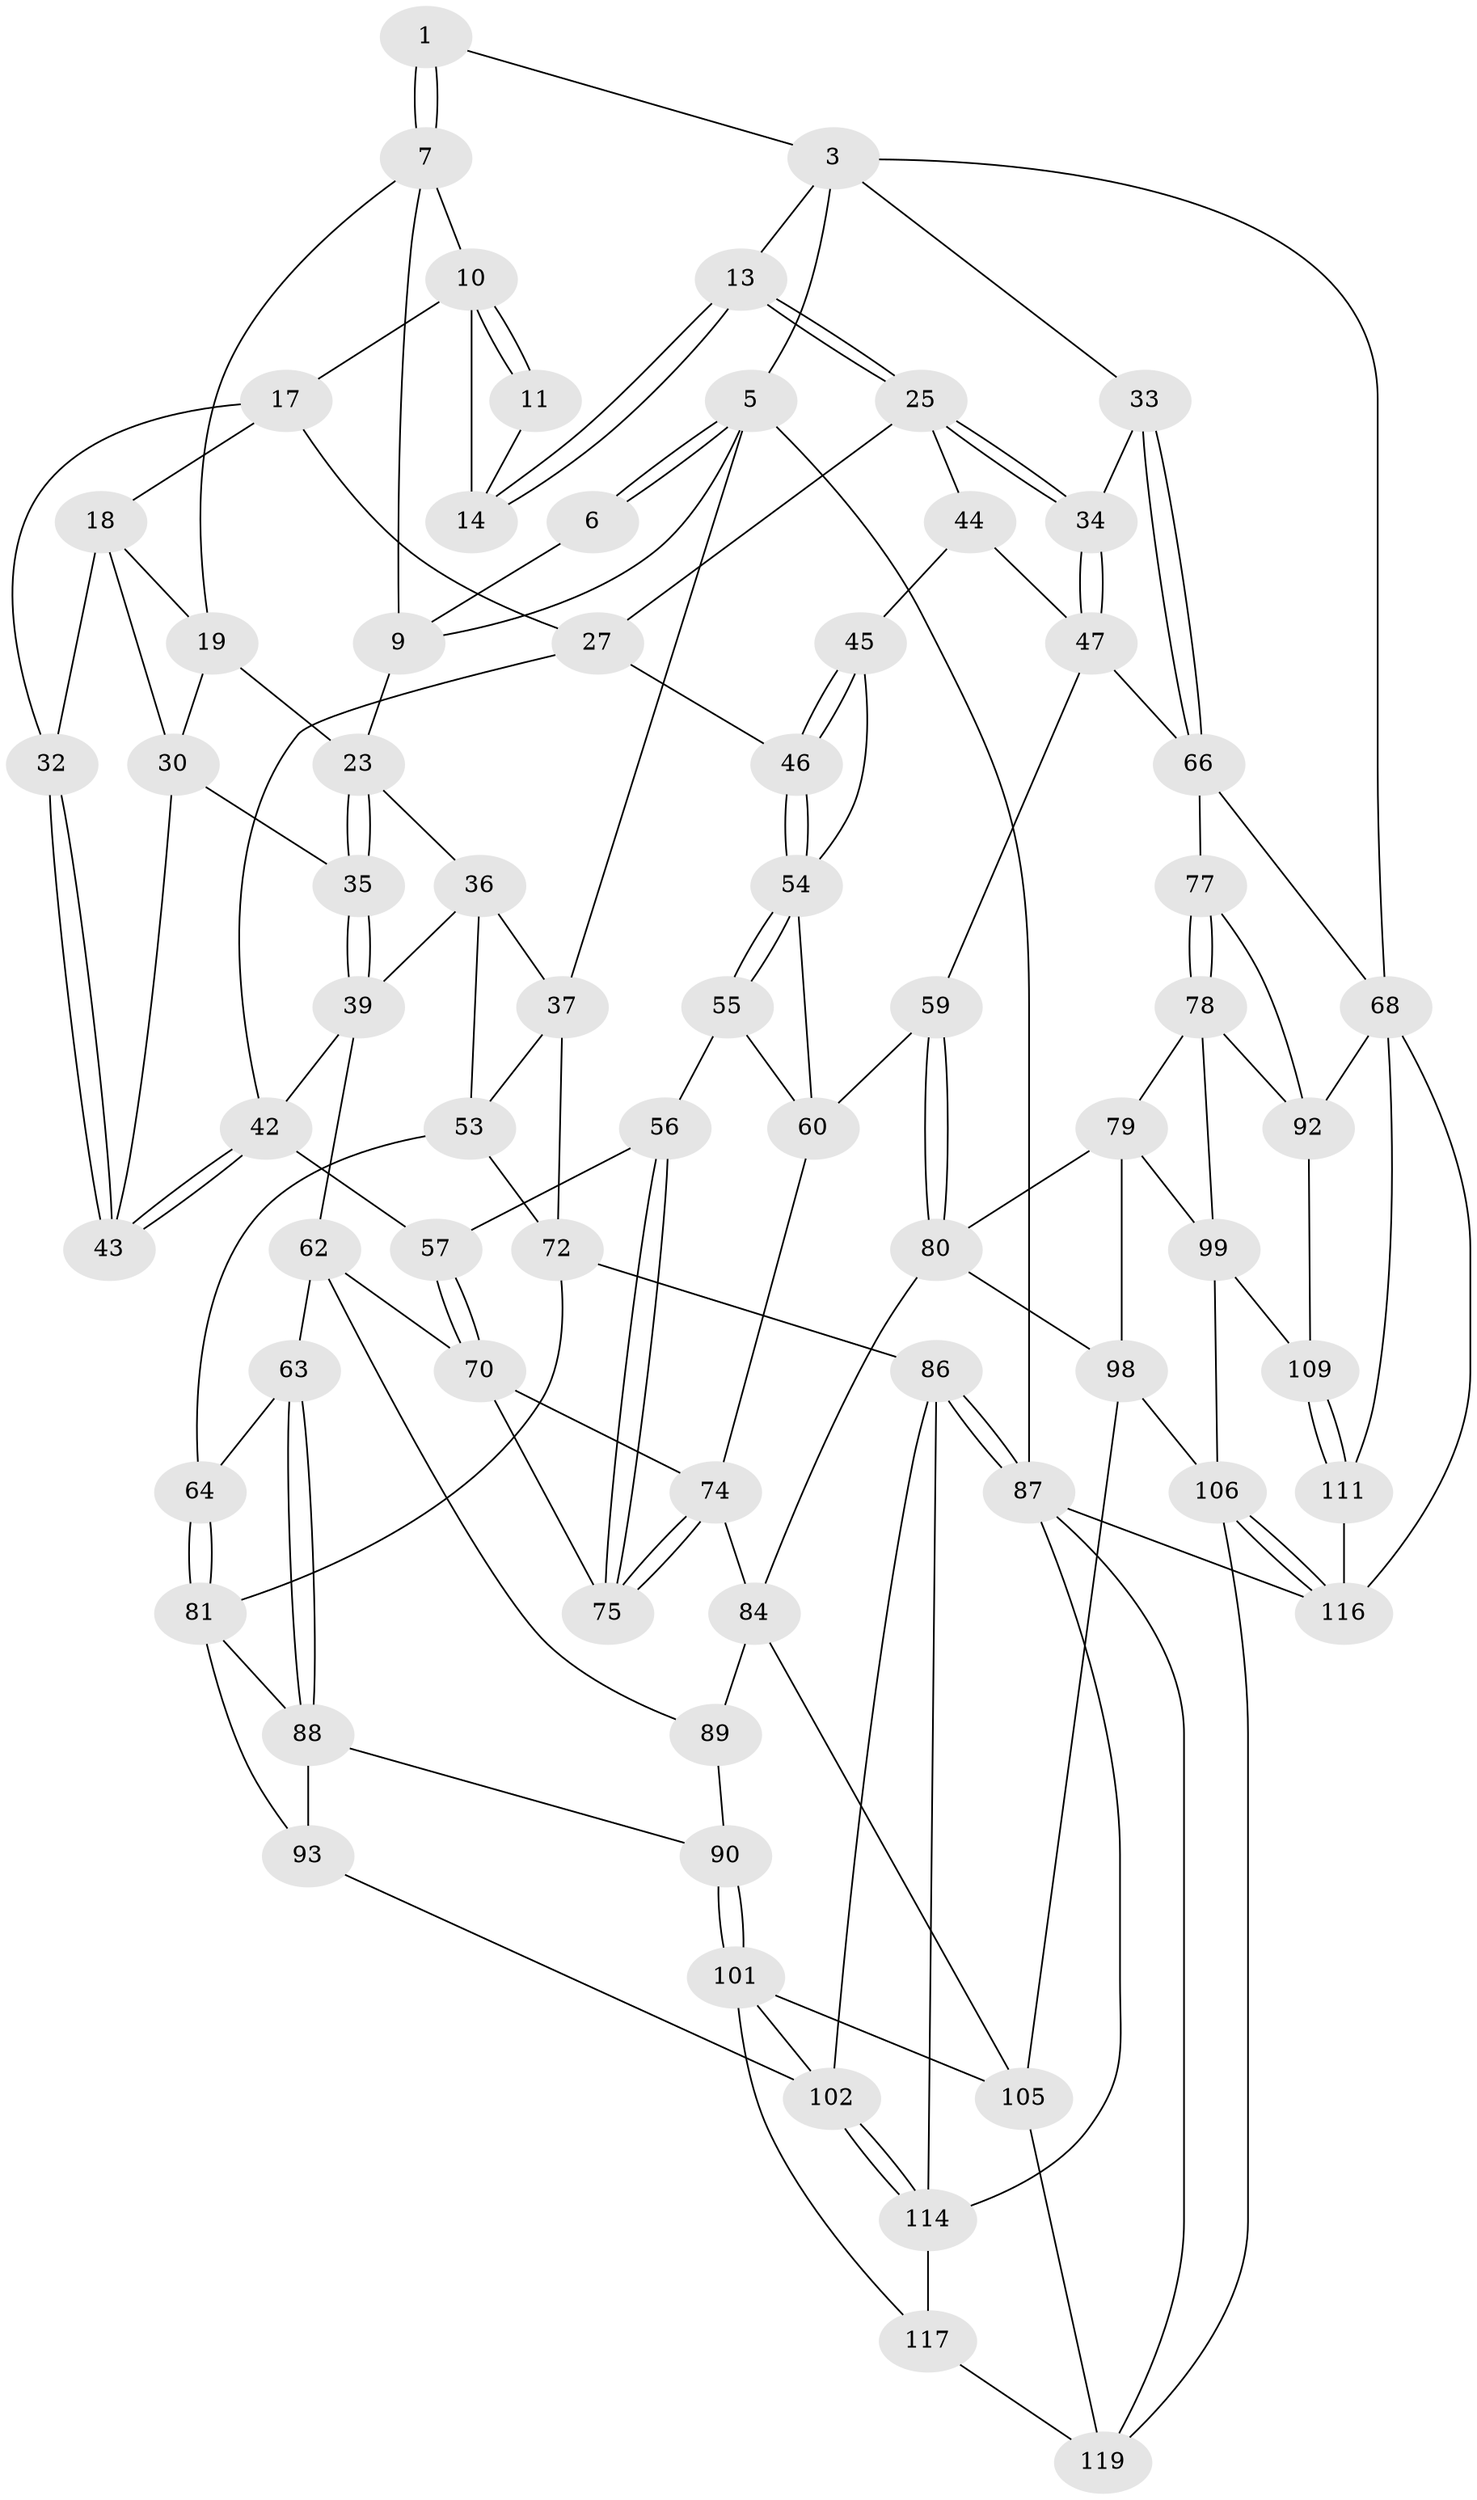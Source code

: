 // Generated by graph-tools (version 1.1) at 2025/52/02/27/25 19:52:38]
// undirected, 71 vertices, 156 edges
graph export_dot {
graph [start="1"]
  node [color=gray90,style=filled];
  1 [pos="+0.4607328218521982+0",super="+2"];
  3 [pos="+0.8724465699639654+0",super="+4"];
  5 [pos="+0+0",super="+20"];
  6 [pos="+0.22972575027580713+0"];
  7 [pos="+0.43383300130449204+0.016396200806540993",super="+8"];
  9 [pos="+0.2294478755752927+0.10064136955822595",super="+21"];
  10 [pos="+0.4735481070977422+0.09084522029892782",super="+16"];
  11 [pos="+0.5444334103391901+0.06920164346300604",super="+12"];
  13 [pos="+0.6525075668056147+0.1588808871219901"];
  14 [pos="+0.6488237489598037+0.15740578434423733",super="+15"];
  17 [pos="+0.46718717046911+0.16107962673672346",super="+28"];
  18 [pos="+0.4180952354011921+0.1818403568767661",super="+29"];
  19 [pos="+0.31450116134101525+0.15833847533780293",super="+22"];
  23 [pos="+0.17699660709957335+0.2132932743942093",super="+24"];
  25 [pos="+0.6701095809243155+0.221409699686422",super="+26"];
  27 [pos="+0.5309305731473575+0.26680069397580997",super="+41"];
  30 [pos="+0.36766353249115374+0.30497687082986347",super="+31"];
  32 [pos="+0.4564825427104716+0.2759605183782814"];
  33 [pos="+1+0"];
  34 [pos="+0.8269352779695135+0.29344363811929663"];
  35 [pos="+0.299982689751296+0.3707962048314503"];
  36 [pos="+0.13698059181549954+0.2243919974406864",super="+40"];
  37 [pos="+0.06021103195052212+0.33372668975788167",super="+38"];
  39 [pos="+0.2988887517463808+0.375513917338695",super="+51"];
  42 [pos="+0.4967225684580646+0.36915006702864694",super="+50"];
  43 [pos="+0.4525273567456326+0.3373547929505838"];
  44 [pos="+0.6306970318962946+0.27933389285768667",super="+49"];
  45 [pos="+0.5925674162735562+0.36700110137827463",super="+52"];
  46 [pos="+0.5238599903241757+0.38072879025587136"];
  47 [pos="+0.8051963211262492+0.4366945733272695",super="+48"];
  53 [pos="+0.1697879286133725+0.4345278873242645",super="+65"];
  54 [pos="+0.5345781478963999+0.4329612249681252",super="+58"];
  55 [pos="+0.5029789460754878+0.48392016971354374"];
  56 [pos="+0.45738132098812434+0.4986603468298747"];
  57 [pos="+0.3954734949300693+0.4778907245832046"];
  59 [pos="+0.7511760708912818+0.4681891022823845"];
  60 [pos="+0.6439669056757293+0.5261530323501837",super="+61"];
  62 [pos="+0.2641495397012605+0.579437490577797",super="+71"];
  63 [pos="+0.2530889946311423+0.5777853658157558"];
  64 [pos="+0.1964734892162209+0.5338387494296822"];
  66 [pos="+1+0.47035533799821966",super="+67"];
  68 [pos="+1+0.7914269833565979",super="+69"];
  70 [pos="+0.3575258653918117+0.6456678378698397",super="+76"];
  72 [pos="+0+0.6045248003716247",super="+73"];
  74 [pos="+0.5876621473683361+0.6157043088090194",super="+85"];
  75 [pos="+0.4715502605373497+0.5844747649925481"];
  77 [pos="+0.8808893931516031+0.6315987323170578"];
  78 [pos="+0.8123070299609013+0.699335109415384",super="+96"];
  79 [pos="+0.7877137774564571+0.6986280454191993",super="+97"];
  80 [pos="+0.7361663428701826+0.5864140889485782",super="+83"];
  81 [pos="+0.11464596549282434+0.6196996007350213",super="+82"];
  84 [pos="+0.6027472586254304+0.6888212135420259",super="+94"];
  86 [pos="+0+0.7146604509193023",super="+108"];
  87 [pos="+0+1",super="+121"];
  88 [pos="+0.1780422921272146+0.673096121579582",super="+91"];
  89 [pos="+0.35527461238230396+0.7365255519850918"];
  90 [pos="+0.3034289089036118+0.7679005316655111"];
  92 [pos="+0.97410920937097+0.671685965695849",super="+95"];
  93 [pos="+0.14139302231801573+0.7461300903024826"];
  98 [pos="+0.665438468268973+0.7230930229475981",super="+104"];
  99 [pos="+0.7578961497420243+0.8442904573642155",super="+100"];
  101 [pos="+0.26844320299958824+0.8581296762386978",super="+113"];
  102 [pos="+0.2151164853097889+0.8609376484873241",super="+103"];
  105 [pos="+0.549270988430237+1",super="+112"];
  106 [pos="+0.6650724197845838+1",super="+107"];
  109 [pos="+0.8828100844953092+0.8308965094587486",super="+110"];
  111 [pos="+1+0.8137103362629762",super="+115"];
  114 [pos="+0.08563690397317052+0.9658764534971813",super="+118"];
  116 [pos="+0.7078112228223546+1"];
  117 [pos="+0.22716372029046722+0.9504022069941239"];
  119 [pos="+0.25088256306378454+0.993204583739986",super="+120"];
  1 -- 7;
  1 -- 7;
  1 -- 3;
  3 -- 13;
  3 -- 33;
  3 -- 68;
  3 -- 5;
  5 -- 6;
  5 -- 6;
  5 -- 87;
  5 -- 9;
  5 -- 37;
  6 -- 9;
  7 -- 10;
  7 -- 9;
  7 -- 19;
  9 -- 23;
  10 -- 11;
  10 -- 11;
  10 -- 17;
  10 -- 14;
  11 -- 14 [weight=2];
  13 -- 14;
  13 -- 14;
  13 -- 25;
  13 -- 25;
  17 -- 18;
  17 -- 32;
  17 -- 27;
  18 -- 19;
  18 -- 32;
  18 -- 30;
  19 -- 23;
  19 -- 30;
  23 -- 35;
  23 -- 35;
  23 -- 36;
  25 -- 34;
  25 -- 34;
  25 -- 27;
  25 -- 44;
  27 -- 42;
  27 -- 46;
  30 -- 43;
  30 -- 35;
  32 -- 43;
  32 -- 43;
  33 -- 34;
  33 -- 66;
  33 -- 66;
  34 -- 47;
  34 -- 47;
  35 -- 39;
  35 -- 39;
  36 -- 37;
  36 -- 53;
  36 -- 39;
  37 -- 53;
  37 -- 72;
  39 -- 62;
  39 -- 42;
  42 -- 43;
  42 -- 43;
  42 -- 57;
  44 -- 45 [weight=2];
  44 -- 47;
  45 -- 46;
  45 -- 46;
  45 -- 54;
  46 -- 54;
  46 -- 54;
  47 -- 66;
  47 -- 59;
  53 -- 64;
  53 -- 72;
  54 -- 55;
  54 -- 55;
  54 -- 60;
  55 -- 56;
  55 -- 60;
  56 -- 57;
  56 -- 75;
  56 -- 75;
  57 -- 70;
  57 -- 70;
  59 -- 60;
  59 -- 80;
  59 -- 80;
  60 -- 74;
  62 -- 63;
  62 -- 89;
  62 -- 70;
  63 -- 64;
  63 -- 88;
  63 -- 88;
  64 -- 81;
  64 -- 81;
  66 -- 77;
  66 -- 68;
  68 -- 111;
  68 -- 116;
  68 -- 92;
  70 -- 75;
  70 -- 74;
  72 -- 81;
  72 -- 86;
  74 -- 75;
  74 -- 75;
  74 -- 84;
  77 -- 78;
  77 -- 78;
  77 -- 92;
  78 -- 79;
  78 -- 99;
  78 -- 92;
  79 -- 80;
  79 -- 98;
  79 -- 99;
  80 -- 98;
  80 -- 84;
  81 -- 88;
  81 -- 93;
  84 -- 89;
  84 -- 105;
  86 -- 87;
  86 -- 87;
  86 -- 102;
  86 -- 114;
  87 -- 116;
  87 -- 114;
  87 -- 119;
  88 -- 90;
  88 -- 93;
  89 -- 90;
  90 -- 101;
  90 -- 101;
  92 -- 109;
  93 -- 102;
  98 -- 105;
  98 -- 106;
  99 -- 109;
  99 -- 106;
  101 -- 102;
  101 -- 117;
  101 -- 105;
  102 -- 114;
  102 -- 114;
  105 -- 119;
  106 -- 116;
  106 -- 116;
  106 -- 119;
  109 -- 111 [weight=2];
  109 -- 111;
  111 -- 116;
  114 -- 117;
  117 -- 119;
}
